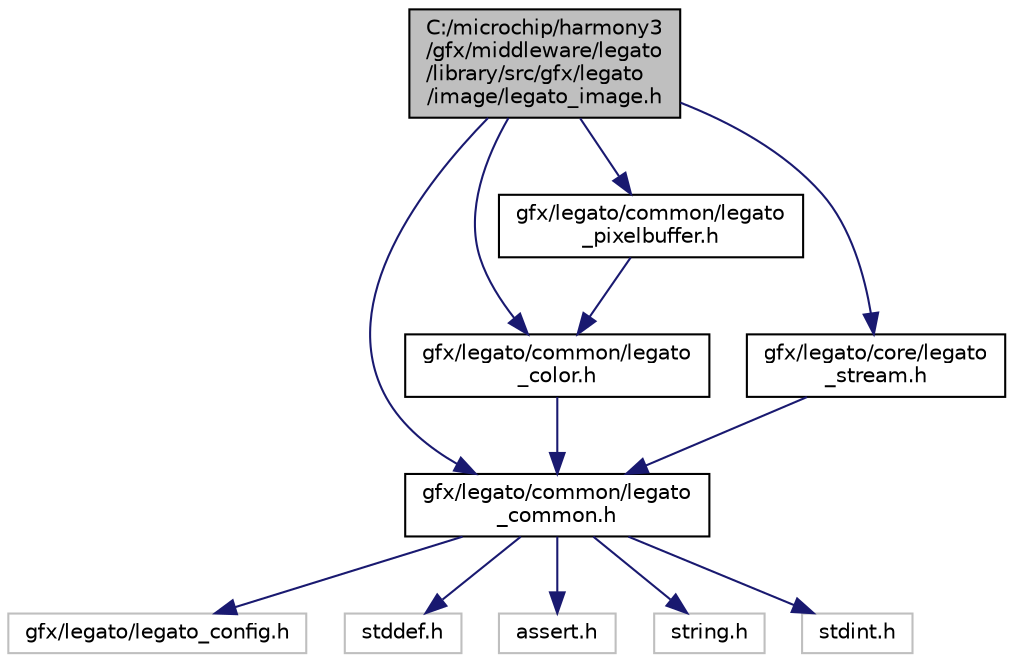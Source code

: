 digraph "C:/microchip/harmony3/gfx/middleware/legato/library/src/gfx/legato/image/legato_image.h"
{
 // INTERACTIVE_SVG=YES
  edge [fontname="Helvetica",fontsize="10",labelfontname="Helvetica",labelfontsize="10"];
  node [fontname="Helvetica",fontsize="10",shape=record];
  Node0 [label="C:/microchip/harmony3\l/gfx/middleware/legato\l/library/src/gfx/legato\l/image/legato_image.h",height=0.2,width=0.4,color="black", fillcolor="grey75", style="filled", fontcolor="black"];
  Node0 -> Node1 [color="midnightblue",fontsize="10",style="solid",fontname="Helvetica"];
  Node1 [label="gfx/legato/common/legato\l_common.h",height=0.2,width=0.4,color="black", fillcolor="white", style="filled",URL="$legato__common_8h.html",tooltip="Common macros and definitions used by Legato. "];
  Node1 -> Node2 [color="midnightblue",fontsize="10",style="solid",fontname="Helvetica"];
  Node2 [label="gfx/legato/legato_config.h",height=0.2,width=0.4,color="grey75", fillcolor="white", style="filled"];
  Node1 -> Node3 [color="midnightblue",fontsize="10",style="solid",fontname="Helvetica"];
  Node3 [label="stddef.h",height=0.2,width=0.4,color="grey75", fillcolor="white", style="filled"];
  Node1 -> Node4 [color="midnightblue",fontsize="10",style="solid",fontname="Helvetica"];
  Node4 [label="assert.h",height=0.2,width=0.4,color="grey75", fillcolor="white", style="filled"];
  Node1 -> Node5 [color="midnightblue",fontsize="10",style="solid",fontname="Helvetica"];
  Node5 [label="string.h",height=0.2,width=0.4,color="grey75", fillcolor="white", style="filled"];
  Node1 -> Node6 [color="midnightblue",fontsize="10",style="solid",fontname="Helvetica"];
  Node6 [label="stdint.h",height=0.2,width=0.4,color="grey75", fillcolor="white", style="filled"];
  Node0 -> Node7 [color="midnightblue",fontsize="10",style="solid",fontname="Helvetica"];
  Node7 [label="gfx/legato/common/legato\l_color.h",height=0.2,width=0.4,color="black", fillcolor="white", style="filled",URL="$legato__color_8h.html",tooltip="Color definitions and functions. "];
  Node7 -> Node1 [color="midnightblue",fontsize="10",style="solid",fontname="Helvetica"];
  Node0 -> Node8 [color="midnightblue",fontsize="10",style="solid",fontname="Helvetica"];
  Node8 [label="gfx/legato/common/legato\l_pixelbuffer.h",height=0.2,width=0.4,color="black", fillcolor="white", style="filled",URL="$legato__pixelbuffer_8h.html",tooltip="Pixel Buffer functions and definitions. "];
  Node8 -> Node7 [color="midnightblue",fontsize="10",style="solid",fontname="Helvetica"];
  Node0 -> Node9 [color="midnightblue",fontsize="10",style="solid",fontname="Helvetica"];
  Node9 [label="gfx/legato/core/legato\l_stream.h",height=0.2,width=0.4,color="black", fillcolor="white", style="filled",URL="$legato__stream_8h.html",tooltip="Defines a common header for all stream operations. "];
  Node9 -> Node1 [color="midnightblue",fontsize="10",style="solid",fontname="Helvetica"];
}

